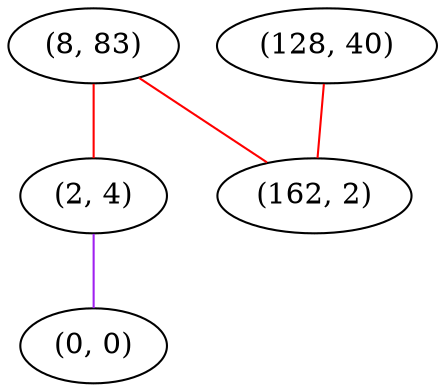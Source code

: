 graph "" {
"(8, 83)";
"(128, 40)";
"(2, 4)";
"(0, 0)";
"(162, 2)";
"(8, 83)" -- "(2, 4)"  [color=red, key=0, weight=1];
"(8, 83)" -- "(162, 2)"  [color=red, key=0, weight=1];
"(128, 40)" -- "(162, 2)"  [color=red, key=0, weight=1];
"(2, 4)" -- "(0, 0)"  [color=purple, key=0, weight=4];
}
